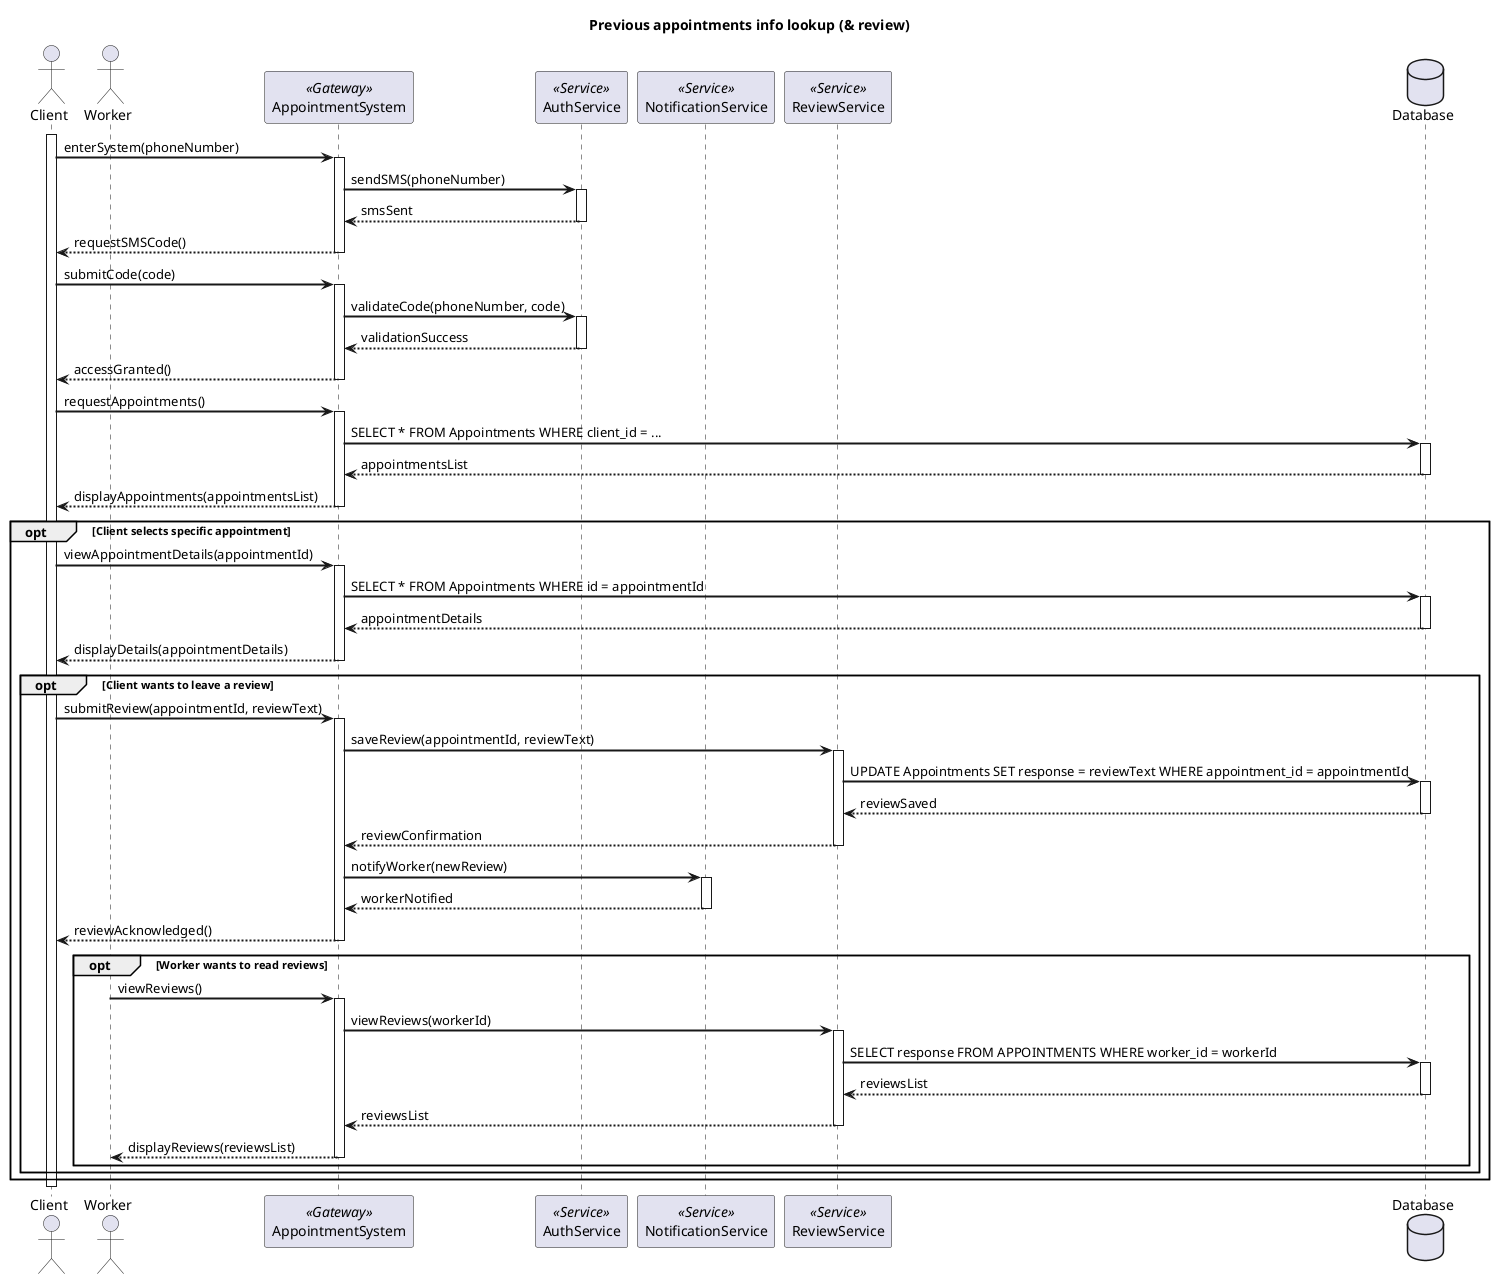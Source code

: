 @startuml
title Previous appointments info lookup (& review)

skinparam sequenceActorStyle stickman
skinparam sequenceReferenceBackgroundColor #EFEFEF
skinparam sequenceArrowThickness 2
skinparam sequenceParticipant borderThickness 1.5

actor "Client" as Client
actor "Worker" as Worker
participant "AppointmentSystem" as System <<Gateway>>
participant "AuthService" as Auth <<Service>>
participant "NotificationService" as Notify <<Service>>
participant "ReviewService" as RevSvc <<Service>>
database "Database" as DB

activate Client

' --- Authorization phase ---
Client -> System: enterSystem(phoneNumber)
activate System
System -> Auth: sendSMS(phoneNumber)
    activate Auth
    Auth --> System: smsSent
    deactivate Auth
System --> Client: requestSMSCode()
deactivate System

Client -> System: submitCode(code)
activate System
System -> Auth: validateCode(phoneNumber, code)
    activate Auth
    Auth --> System: validationSuccess
    deactivate Auth
System --> Client: accessGranted()
deactivate System

' --- Load appointments list ---
Client -> System: requestAppointments()
activate System
System -> DB: SELECT * FROM Appointments WHERE client_id = ...
    activate DB
    DB --> System: appointmentsList
    deactivate DB
System --> Client: displayAppointments(appointmentsList)
deactivate System

opt Client selects specific appointment
    Client -> System: viewAppointmentDetails(appointmentId)
    activate System
    System -> DB: SELECT * FROM Appointments WHERE id = appointmentId
        activate DB
        DB --> System: appointmentDetails
        deactivate DB
    System --> Client: displayDetails(appointmentDetails)
    deactivate System

    opt Client wants to leave a review
        Client -> System: submitReview(appointmentId, reviewText)
        activate System
        System -> RevSvc: saveReview(appointmentId, reviewText)
            activate RevSvc
            RevSvc -> DB: UPDATE Appointments SET response = reviewText WHERE appointment_id = appointmentId
                activate DB
                DB --> RevSvc: reviewSaved
                deactivate DB
            RevSvc --> System: reviewConfirmation
            deactivate RevSvc

        System -> Notify: notifyWorker(newReview)
            activate Notify
            Notify --> System: workerNotified
            deactivate Notify

        System --> Client: reviewAcknowledged()
        deactivate System

        opt Worker wants to read reviews
            Worker -> System: viewReviews()
            activate System
            System -> RevSvc: viewReviews(workerId)
                activate RevSvc
                RevSvc -> DB: SELECT response FROM APPOINTMENTS WHERE worker_id = workerId
                    activate DB
                    DB --> RevSvc: reviewsList
                    deactivate DB
                RevSvc --> System: reviewsList
                deactivate RevSvc
            System --> Worker: displayReviews(reviewsList)
            deactivate System
        end
    end
end

deactivate Client
@enduml